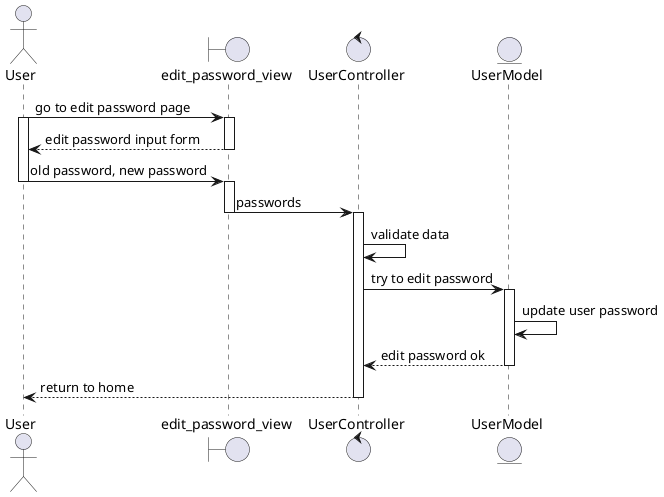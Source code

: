 @startuml
actor User
boundary edit_password_view
control UserController
entity UserModel

User -> edit_password_view : go to edit password page
activate User
activate edit_password_view
edit_password_view --> User : edit password input form
deactivate edit_password_view
User -> edit_password_view : old password, new password
deactivate User
activate edit_password_view
edit_password_view -> UserController:  passwords
deactivate edit_password_view
activate UserController
UserController -> UserController : validate data
UserController -> UserModel : try to edit password
activate UserModel
UserModel->UserModel:update user password
UserModel --> UserController : edit password ok
deactivate UserModel
UserController --> User: return to home
deactivate UserController

@enduml